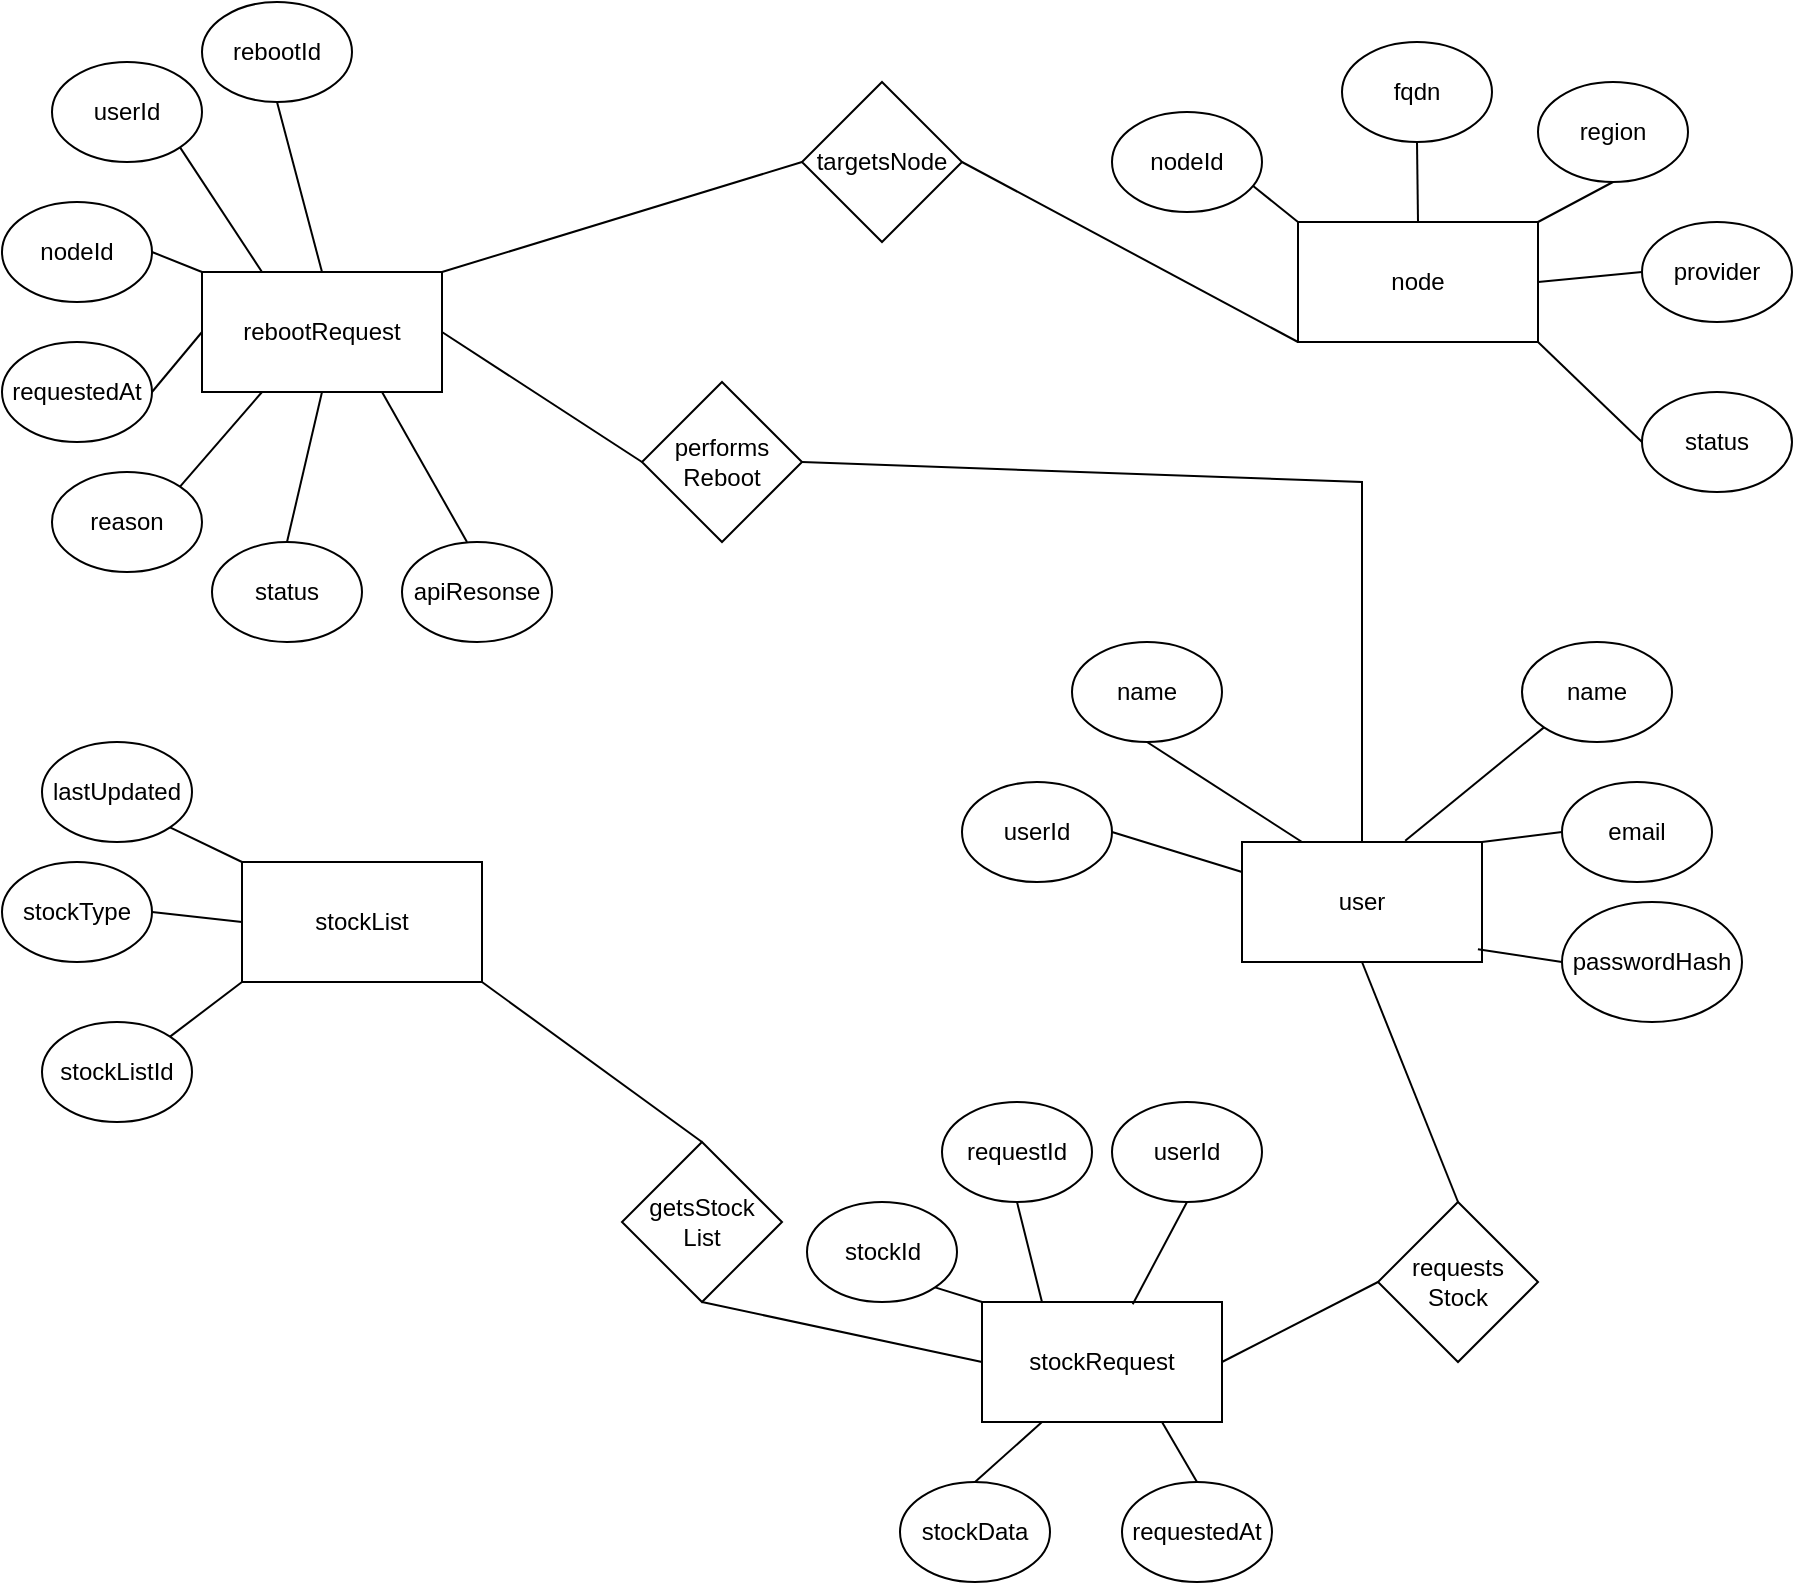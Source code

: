 <mxfile version="26.2.15">
  <diagram name="Page-1" id="eFiWU51Lc9-S1sL4tIaq">
    <mxGraphModel dx="2061" dy="883" grid="1" gridSize="10" guides="1" tooltips="1" connect="1" arrows="1" fold="1" page="1" pageScale="1" pageWidth="827" pageHeight="1169" math="0" shadow="0">
      <root>
        <mxCell id="0" />
        <mxCell id="1" parent="0" />
        <mxCell id="fQKOkukqt4vZ22EfXZ8V-1" value="user" style="rounded=0;whiteSpace=wrap;html=1;" parent="1" vertex="1">
          <mxGeometry x="510" y="470" width="120" height="60" as="geometry" />
        </mxCell>
        <mxCell id="fQKOkukqt4vZ22EfXZ8V-2" value="userId" style="ellipse;whiteSpace=wrap;html=1;" parent="1" vertex="1">
          <mxGeometry x="370" y="440" width="75" height="50" as="geometry" />
        </mxCell>
        <mxCell id="fQKOkukqt4vZ22EfXZ8V-3" value="email" style="ellipse;whiteSpace=wrap;html=1;" parent="1" vertex="1">
          <mxGeometry x="670" y="440" width="75" height="50" as="geometry" />
        </mxCell>
        <mxCell id="fQKOkukqt4vZ22EfXZ8V-4" value="name" style="ellipse;whiteSpace=wrap;html=1;" parent="1" vertex="1">
          <mxGeometry x="650" y="370" width="75" height="50" as="geometry" />
        </mxCell>
        <mxCell id="fQKOkukqt4vZ22EfXZ8V-5" value="passwordHash" style="ellipse;whiteSpace=wrap;html=1;" parent="1" vertex="1">
          <mxGeometry x="670" y="500" width="90" height="60" as="geometry" />
        </mxCell>
        <mxCell id="fQKOkukqt4vZ22EfXZ8V-6" value="name" style="ellipse;whiteSpace=wrap;html=1;" parent="1" vertex="1">
          <mxGeometry x="425" y="370" width="75" height="50" as="geometry" />
        </mxCell>
        <mxCell id="fQKOkukqt4vZ22EfXZ8V-7" value="" style="endArrow=none;html=1;rounded=0;exitX=1;exitY=0;exitDx=0;exitDy=0;entryX=0;entryY=0.5;entryDx=0;entryDy=0;" parent="1" source="fQKOkukqt4vZ22EfXZ8V-1" target="fQKOkukqt4vZ22EfXZ8V-3" edge="1">
          <mxGeometry width="50" height="50" relative="1" as="geometry">
            <mxPoint x="710" y="630" as="sourcePoint" />
            <mxPoint x="760" y="580" as="targetPoint" />
          </mxGeometry>
        </mxCell>
        <mxCell id="fQKOkukqt4vZ22EfXZ8V-8" value="" style="endArrow=none;html=1;rounded=0;exitX=0;exitY=0.25;exitDx=0;exitDy=0;entryX=1;entryY=0.5;entryDx=0;entryDy=0;" parent="1" source="fQKOkukqt4vZ22EfXZ8V-1" target="fQKOkukqt4vZ22EfXZ8V-2" edge="1">
          <mxGeometry width="50" height="50" relative="1" as="geometry">
            <mxPoint x="630" y="480" as="sourcePoint" />
            <mxPoint x="680" y="475" as="targetPoint" />
          </mxGeometry>
        </mxCell>
        <mxCell id="fQKOkukqt4vZ22EfXZ8V-9" value="" style="endArrow=none;html=1;rounded=0;entryX=0.5;entryY=1;entryDx=0;entryDy=0;exitX=0.25;exitY=0;exitDx=0;exitDy=0;" parent="1" source="fQKOkukqt4vZ22EfXZ8V-1" target="fQKOkukqt4vZ22EfXZ8V-6" edge="1">
          <mxGeometry width="50" height="50" relative="1" as="geometry">
            <mxPoint x="640" y="490" as="sourcePoint" />
            <mxPoint x="690" y="485" as="targetPoint" />
          </mxGeometry>
        </mxCell>
        <mxCell id="fQKOkukqt4vZ22EfXZ8V-10" value="" style="endArrow=none;html=1;rounded=0;exitX=0;exitY=0.5;exitDx=0;exitDy=0;entryX=0.983;entryY=0.893;entryDx=0;entryDy=0;entryPerimeter=0;" parent="1" source="fQKOkukqt4vZ22EfXZ8V-5" target="fQKOkukqt4vZ22EfXZ8V-1" edge="1">
          <mxGeometry width="50" height="50" relative="1" as="geometry">
            <mxPoint x="650" y="500" as="sourcePoint" />
            <mxPoint x="700" y="495" as="targetPoint" />
          </mxGeometry>
        </mxCell>
        <mxCell id="fQKOkukqt4vZ22EfXZ8V-11" value="" style="endArrow=none;html=1;rounded=0;exitX=0.68;exitY=-0.01;exitDx=0;exitDy=0;entryX=0;entryY=1;entryDx=0;entryDy=0;exitPerimeter=0;" parent="1" source="fQKOkukqt4vZ22EfXZ8V-1" target="fQKOkukqt4vZ22EfXZ8V-4" edge="1">
          <mxGeometry width="50" height="50" relative="1" as="geometry">
            <mxPoint x="660" y="510" as="sourcePoint" />
            <mxPoint x="710" y="505" as="targetPoint" />
          </mxGeometry>
        </mxCell>
        <mxCell id="fQKOkukqt4vZ22EfXZ8V-12" value="performs&lt;div&gt;Reboot&lt;/div&gt;" style="rhombus;whiteSpace=wrap;html=1;" parent="1" vertex="1">
          <mxGeometry x="210" y="240" width="80" height="80" as="geometry" />
        </mxCell>
        <mxCell id="fQKOkukqt4vZ22EfXZ8V-13" value="rebootRequest" style="rounded=0;whiteSpace=wrap;html=1;" parent="1" vertex="1">
          <mxGeometry x="-10" y="185" width="120" height="60" as="geometry" />
        </mxCell>
        <mxCell id="fQKOkukqt4vZ22EfXZ8V-15" value="userId" style="ellipse;whiteSpace=wrap;html=1;" parent="1" vertex="1">
          <mxGeometry x="-85" y="80" width="75" height="50" as="geometry" />
        </mxCell>
        <mxCell id="fQKOkukqt4vZ22EfXZ8V-16" value="nodeId" style="ellipse;whiteSpace=wrap;html=1;" parent="1" vertex="1">
          <mxGeometry x="-110" y="150" width="75" height="50" as="geometry" />
        </mxCell>
        <mxCell id="fQKOkukqt4vZ22EfXZ8V-17" value="requestedAt" style="ellipse;whiteSpace=wrap;html=1;" parent="1" vertex="1">
          <mxGeometry x="-110" y="220" width="75" height="50" as="geometry" />
        </mxCell>
        <mxCell id="fQKOkukqt4vZ22EfXZ8V-18" value="apiResonse" style="ellipse;whiteSpace=wrap;html=1;" parent="1" vertex="1">
          <mxGeometry x="90" y="320" width="75" height="50" as="geometry" />
        </mxCell>
        <mxCell id="fQKOkukqt4vZ22EfXZ8V-19" value="reason" style="ellipse;whiteSpace=wrap;html=1;" parent="1" vertex="1">
          <mxGeometry x="-85" y="285" width="75" height="50" as="geometry" />
        </mxCell>
        <mxCell id="fQKOkukqt4vZ22EfXZ8V-20" value="status" style="ellipse;whiteSpace=wrap;html=1;" parent="1" vertex="1">
          <mxGeometry x="-5" y="320" width="75" height="50" as="geometry" />
        </mxCell>
        <mxCell id="fQKOkukqt4vZ22EfXZ8V-21" value="rebootId" style="ellipse;whiteSpace=wrap;html=1;" parent="1" vertex="1">
          <mxGeometry x="-10" y="50" width="75" height="50" as="geometry" />
        </mxCell>
        <mxCell id="fQKOkukqt4vZ22EfXZ8V-22" value="" style="endArrow=none;html=1;rounded=0;exitX=0.5;exitY=1;exitDx=0;exitDy=0;entryX=0.5;entryY=0;entryDx=0;entryDy=0;" parent="1" target="fQKOkukqt4vZ22EfXZ8V-13" edge="1">
          <mxGeometry width="50" height="50" relative="1" as="geometry">
            <mxPoint x="27.5" y="100" as="sourcePoint" />
            <mxPoint x="50" y="180" as="targetPoint" />
          </mxGeometry>
        </mxCell>
        <mxCell id="fQKOkukqt4vZ22EfXZ8V-23" value="" style="endArrow=none;html=1;rounded=0;exitX=1;exitY=1;exitDx=0;exitDy=0;entryX=0.25;entryY=0;entryDx=0;entryDy=0;" parent="1" source="fQKOkukqt4vZ22EfXZ8V-15" target="fQKOkukqt4vZ22EfXZ8V-13" edge="1">
          <mxGeometry width="50" height="50" relative="1" as="geometry">
            <mxPoint x="210" y="240" as="sourcePoint" />
            <mxPoint x="260" y="190" as="targetPoint" />
          </mxGeometry>
        </mxCell>
        <mxCell id="fQKOkukqt4vZ22EfXZ8V-24" value="" style="endArrow=none;html=1;rounded=0;exitX=1;exitY=0.5;exitDx=0;exitDy=0;entryX=0;entryY=0;entryDx=0;entryDy=0;" parent="1" source="fQKOkukqt4vZ22EfXZ8V-16" target="fQKOkukqt4vZ22EfXZ8V-13" edge="1">
          <mxGeometry width="50" height="50" relative="1" as="geometry">
            <mxPoint x="220" y="250" as="sourcePoint" />
            <mxPoint x="270" y="200" as="targetPoint" />
          </mxGeometry>
        </mxCell>
        <mxCell id="fQKOkukqt4vZ22EfXZ8V-25" value="" style="endArrow=none;html=1;rounded=0;exitX=1;exitY=0.5;exitDx=0;exitDy=0;entryX=0;entryY=0.5;entryDx=0;entryDy=0;" parent="1" source="fQKOkukqt4vZ22EfXZ8V-17" target="fQKOkukqt4vZ22EfXZ8V-13" edge="1">
          <mxGeometry width="50" height="50" relative="1" as="geometry">
            <mxPoint x="230" y="260" as="sourcePoint" />
            <mxPoint x="280" y="210" as="targetPoint" />
          </mxGeometry>
        </mxCell>
        <mxCell id="fQKOkukqt4vZ22EfXZ8V-26" value="" style="endArrow=none;html=1;rounded=0;exitX=1;exitY=0;exitDx=0;exitDy=0;entryX=0.25;entryY=1;entryDx=0;entryDy=0;" parent="1" source="fQKOkukqt4vZ22EfXZ8V-19" target="fQKOkukqt4vZ22EfXZ8V-13" edge="1">
          <mxGeometry width="50" height="50" relative="1" as="geometry">
            <mxPoint x="240" y="270" as="sourcePoint" />
            <mxPoint x="290" y="220" as="targetPoint" />
          </mxGeometry>
        </mxCell>
        <mxCell id="fQKOkukqt4vZ22EfXZ8V-27" value="" style="endArrow=none;html=1;rounded=0;exitX=0.5;exitY=0;exitDx=0;exitDy=0;entryX=0.5;entryY=1;entryDx=0;entryDy=0;" parent="1" source="fQKOkukqt4vZ22EfXZ8V-20" target="fQKOkukqt4vZ22EfXZ8V-13" edge="1">
          <mxGeometry width="50" height="50" relative="1" as="geometry">
            <mxPoint x="250" y="280" as="sourcePoint" />
            <mxPoint x="300" y="230" as="targetPoint" />
          </mxGeometry>
        </mxCell>
        <mxCell id="fQKOkukqt4vZ22EfXZ8V-28" value="" style="endArrow=none;html=1;rounded=0;exitX=0.5;exitY=0;exitDx=0;exitDy=0;entryX=0.75;entryY=1;entryDx=0;entryDy=0;" parent="1" target="fQKOkukqt4vZ22EfXZ8V-13" edge="1">
          <mxGeometry width="50" height="50" relative="1" as="geometry">
            <mxPoint x="122.5" y="320" as="sourcePoint" />
            <mxPoint x="310" y="240" as="targetPoint" />
          </mxGeometry>
        </mxCell>
        <mxCell id="fQKOkukqt4vZ22EfXZ8V-29" value="" style="endArrow=none;html=1;rounded=0;exitX=0;exitY=0.5;exitDx=0;exitDy=0;entryX=1;entryY=0.5;entryDx=0;entryDy=0;" parent="1" source="fQKOkukqt4vZ22EfXZ8V-12" target="fQKOkukqt4vZ22EfXZ8V-13" edge="1">
          <mxGeometry width="50" height="50" relative="1" as="geometry">
            <mxPoint x="148" y="410" as="sourcePoint" />
            <mxPoint x="170" y="495" as="targetPoint" />
          </mxGeometry>
        </mxCell>
        <mxCell id="fQKOkukqt4vZ22EfXZ8V-30" value="" style="endArrow=none;html=1;rounded=0;exitX=0.5;exitY=0;exitDx=0;exitDy=0;entryX=1;entryY=0.5;entryDx=0;entryDy=0;" parent="1" source="fQKOkukqt4vZ22EfXZ8V-1" target="fQKOkukqt4vZ22EfXZ8V-12" edge="1">
          <mxGeometry width="50" height="50" relative="1" as="geometry">
            <mxPoint x="158" y="420" as="sourcePoint" />
            <mxPoint x="180" y="505" as="targetPoint" />
            <Array as="points">
              <mxPoint x="570" y="290" />
            </Array>
          </mxGeometry>
        </mxCell>
        <mxCell id="fQKOkukqt4vZ22EfXZ8V-35" value="targetsNode" style="rhombus;whiteSpace=wrap;html=1;" parent="1" vertex="1">
          <mxGeometry x="290" y="90" width="80" height="80" as="geometry" />
        </mxCell>
        <mxCell id="fQKOkukqt4vZ22EfXZ8V-36" value="" style="endArrow=none;html=1;rounded=0;exitX=1;exitY=0;exitDx=0;exitDy=0;entryX=0;entryY=0.5;entryDx=0;entryDy=0;" parent="1" source="fQKOkukqt4vZ22EfXZ8V-13" target="fQKOkukqt4vZ22EfXZ8V-35" edge="1">
          <mxGeometry width="50" height="50" relative="1" as="geometry">
            <mxPoint x="150" y="150" as="sourcePoint" />
            <mxPoint x="200" y="100" as="targetPoint" />
          </mxGeometry>
        </mxCell>
        <mxCell id="fQKOkukqt4vZ22EfXZ8V-37" value="node" style="rounded=0;whiteSpace=wrap;html=1;" parent="1" vertex="1">
          <mxGeometry x="538" y="160" width="120" height="60" as="geometry" />
        </mxCell>
        <mxCell id="fQKOkukqt4vZ22EfXZ8V-38" value="status" style="ellipse;whiteSpace=wrap;html=1;" parent="1" vertex="1">
          <mxGeometry x="710" y="245" width="75" height="50" as="geometry" />
        </mxCell>
        <mxCell id="fQKOkukqt4vZ22EfXZ8V-39" value="nodeId" style="ellipse;whiteSpace=wrap;html=1;" parent="1" vertex="1">
          <mxGeometry x="445" y="105" width="75" height="50" as="geometry" />
        </mxCell>
        <mxCell id="fQKOkukqt4vZ22EfXZ8V-40" value="fqdn" style="ellipse;whiteSpace=wrap;html=1;" parent="1" vertex="1">
          <mxGeometry x="560" y="70" width="75" height="50" as="geometry" />
        </mxCell>
        <mxCell id="fQKOkukqt4vZ22EfXZ8V-41" value="region" style="ellipse;whiteSpace=wrap;html=1;" parent="1" vertex="1">
          <mxGeometry x="658" y="90" width="75" height="50" as="geometry" />
        </mxCell>
        <mxCell id="fQKOkukqt4vZ22EfXZ8V-42" value="provider" style="ellipse;whiteSpace=wrap;html=1;" parent="1" vertex="1">
          <mxGeometry x="710" y="160" width="75" height="50" as="geometry" />
        </mxCell>
        <mxCell id="fQKOkukqt4vZ22EfXZ8V-43" value="" style="endArrow=none;html=1;rounded=0;entryX=0.939;entryY=0.738;entryDx=0;entryDy=0;entryPerimeter=0;exitX=0;exitY=0;exitDx=0;exitDy=0;" parent="1" source="fQKOkukqt4vZ22EfXZ8V-37" target="fQKOkukqt4vZ22EfXZ8V-39" edge="1">
          <mxGeometry width="50" height="50" relative="1" as="geometry">
            <mxPoint x="610" y="330" as="sourcePoint" />
            <mxPoint x="660" y="280" as="targetPoint" />
          </mxGeometry>
        </mxCell>
        <mxCell id="fQKOkukqt4vZ22EfXZ8V-44" value="" style="endArrow=none;html=1;rounded=0;entryX=1;entryY=1;entryDx=0;entryDy=0;exitX=0;exitY=0.5;exitDx=0;exitDy=0;" parent="1" source="fQKOkukqt4vZ22EfXZ8V-38" target="fQKOkukqt4vZ22EfXZ8V-37" edge="1">
          <mxGeometry width="50" height="50" relative="1" as="geometry">
            <mxPoint x="548" y="170" as="sourcePoint" />
            <mxPoint x="525" y="152" as="targetPoint" />
          </mxGeometry>
        </mxCell>
        <mxCell id="fQKOkukqt4vZ22EfXZ8V-45" value="" style="endArrow=none;html=1;rounded=0;entryX=1;entryY=0.5;entryDx=0;entryDy=0;exitX=0;exitY=0.5;exitDx=0;exitDy=0;" parent="1" source="fQKOkukqt4vZ22EfXZ8V-42" target="fQKOkukqt4vZ22EfXZ8V-37" edge="1">
          <mxGeometry width="50" height="50" relative="1" as="geometry">
            <mxPoint x="558" y="180" as="sourcePoint" />
            <mxPoint x="535" y="162" as="targetPoint" />
          </mxGeometry>
        </mxCell>
        <mxCell id="fQKOkukqt4vZ22EfXZ8V-46" value="" style="endArrow=none;html=1;rounded=0;entryX=0.5;entryY=1;entryDx=0;entryDy=0;exitX=0.5;exitY=0;exitDx=0;exitDy=0;" parent="1" source="fQKOkukqt4vZ22EfXZ8V-37" target="fQKOkukqt4vZ22EfXZ8V-40" edge="1">
          <mxGeometry width="50" height="50" relative="1" as="geometry">
            <mxPoint x="568" y="190" as="sourcePoint" />
            <mxPoint x="545" y="172" as="targetPoint" />
          </mxGeometry>
        </mxCell>
        <mxCell id="fQKOkukqt4vZ22EfXZ8V-47" value="" style="endArrow=none;html=1;rounded=0;entryX=0.5;entryY=1;entryDx=0;entryDy=0;exitX=1;exitY=0;exitDx=0;exitDy=0;" parent="1" source="fQKOkukqt4vZ22EfXZ8V-37" target="fQKOkukqt4vZ22EfXZ8V-41" edge="1">
          <mxGeometry width="50" height="50" relative="1" as="geometry">
            <mxPoint x="578" y="200" as="sourcePoint" />
            <mxPoint x="555" y="182" as="targetPoint" />
          </mxGeometry>
        </mxCell>
        <mxCell id="fQKOkukqt4vZ22EfXZ8V-48" value="" style="endArrow=none;html=1;rounded=0;exitX=1;exitY=0.5;exitDx=0;exitDy=0;entryX=0;entryY=1;entryDx=0;entryDy=0;" parent="1" source="fQKOkukqt4vZ22EfXZ8V-35" target="fQKOkukqt4vZ22EfXZ8V-37" edge="1">
          <mxGeometry width="50" height="50" relative="1" as="geometry">
            <mxPoint x="440" y="320" as="sourcePoint" />
            <mxPoint x="490" y="270" as="targetPoint" />
          </mxGeometry>
        </mxCell>
        <mxCell id="fQKOkukqt4vZ22EfXZ8V-49" value="requests&lt;div&gt;Stock&lt;/div&gt;" style="rhombus;whiteSpace=wrap;html=1;" parent="1" vertex="1">
          <mxGeometry x="578" y="650" width="80" height="80" as="geometry" />
        </mxCell>
        <mxCell id="fQKOkukqt4vZ22EfXZ8V-50" value="stockList" style="rounded=0;whiteSpace=wrap;html=1;" parent="1" vertex="1">
          <mxGeometry x="10" y="480" width="120" height="60" as="geometry" />
        </mxCell>
        <mxCell id="fQKOkukqt4vZ22EfXZ8V-51" value="lastUpdated" style="ellipse;whiteSpace=wrap;html=1;" parent="1" vertex="1">
          <mxGeometry x="-90" y="420" width="75" height="50" as="geometry" />
        </mxCell>
        <mxCell id="fQKOkukqt4vZ22EfXZ8V-53" value="stockType" style="ellipse;whiteSpace=wrap;html=1;" parent="1" vertex="1">
          <mxGeometry x="-110" y="480" width="75" height="50" as="geometry" />
        </mxCell>
        <mxCell id="fQKOkukqt4vZ22EfXZ8V-57" value="" style="endArrow=none;html=1;rounded=0;entryX=0;entryY=0.5;entryDx=0;entryDy=0;exitX=1;exitY=0.5;exitDx=0;exitDy=0;" parent="1" source="fQKOkukqt4vZ22EfXZ8V-75" target="fQKOkukqt4vZ22EfXZ8V-49" edge="1">
          <mxGeometry width="50" height="50" relative="1" as="geometry">
            <mxPoint x="290" y="720" as="sourcePoint" />
            <mxPoint x="330" y="630" as="targetPoint" />
          </mxGeometry>
        </mxCell>
        <mxCell id="fQKOkukqt4vZ22EfXZ8V-59" value="" style="endArrow=none;html=1;rounded=0;entryX=0;entryY=0;entryDx=0;entryDy=0;exitX=1;exitY=1;exitDx=0;exitDy=0;" parent="1" source="fQKOkukqt4vZ22EfXZ8V-51" target="fQKOkukqt4vZ22EfXZ8V-50" edge="1">
          <mxGeometry width="50" height="50" relative="1" as="geometry">
            <mxPoint x="-5" y="430" as="sourcePoint" />
            <mxPoint x="32" y="470" as="targetPoint" />
          </mxGeometry>
        </mxCell>
        <mxCell id="fQKOkukqt4vZ22EfXZ8V-64" value="" style="endArrow=none;html=1;rounded=0;entryX=0;entryY=0.5;entryDx=0;entryDy=0;exitX=1;exitY=0.5;exitDx=0;exitDy=0;" parent="1" source="fQKOkukqt4vZ22EfXZ8V-53" target="fQKOkukqt4vZ22EfXZ8V-50" edge="1">
          <mxGeometry width="50" height="50" relative="1" as="geometry">
            <mxPoint x="140" y="520" as="sourcePoint" />
            <mxPoint x="240" y="555" as="targetPoint" />
          </mxGeometry>
        </mxCell>
        <mxCell id="fQKOkukqt4vZ22EfXZ8V-70" value="" style="endArrow=none;html=1;rounded=0;entryX=0.5;entryY=1;entryDx=0;entryDy=0;exitX=0.5;exitY=0;exitDx=0;exitDy=0;" parent="1" source="fQKOkukqt4vZ22EfXZ8V-49" target="fQKOkukqt4vZ22EfXZ8V-1" edge="1">
          <mxGeometry width="50" height="50" relative="1" as="geometry">
            <mxPoint x="535" y="580" as="sourcePoint" />
            <mxPoint x="700" y="610" as="targetPoint" />
          </mxGeometry>
        </mxCell>
        <mxCell id="fQKOkukqt4vZ22EfXZ8V-75" value="stockRequest" style="rounded=0;whiteSpace=wrap;html=1;" parent="1" vertex="1">
          <mxGeometry x="380" y="700" width="120" height="60" as="geometry" />
        </mxCell>
        <mxCell id="fQKOkukqt4vZ22EfXZ8V-78" value="userId" style="ellipse;whiteSpace=wrap;html=1;" parent="1" vertex="1">
          <mxGeometry x="445" y="600" width="75" height="50" as="geometry" />
        </mxCell>
        <mxCell id="fQKOkukqt4vZ22EfXZ8V-79" value="requestId" style="ellipse;whiteSpace=wrap;html=1;" parent="1" vertex="1">
          <mxGeometry x="360" y="600" width="75" height="50" as="geometry" />
        </mxCell>
        <mxCell id="fQKOkukqt4vZ22EfXZ8V-80" value="requestedAt" style="ellipse;whiteSpace=wrap;html=1;" parent="1" vertex="1">
          <mxGeometry x="450" y="790" width="75" height="50" as="geometry" />
        </mxCell>
        <mxCell id="fQKOkukqt4vZ22EfXZ8V-81" value="" style="endArrow=none;html=1;rounded=0;entryX=0.5;entryY=0;entryDx=0;entryDy=0;exitX=0.75;exitY=1;exitDx=0;exitDy=0;" parent="1" source="fQKOkukqt4vZ22EfXZ8V-75" target="fQKOkukqt4vZ22EfXZ8V-80" edge="1">
          <mxGeometry width="50" height="50" relative="1" as="geometry">
            <mxPoint x="280" y="780" as="sourcePoint" />
            <mxPoint x="330" y="730" as="targetPoint" />
          </mxGeometry>
        </mxCell>
        <mxCell id="fQKOkukqt4vZ22EfXZ8V-82" value="" style="endArrow=none;html=1;rounded=0;entryX=0.5;entryY=1;entryDx=0;entryDy=0;exitX=0.628;exitY=0.018;exitDx=0;exitDy=0;exitPerimeter=0;" parent="1" source="fQKOkukqt4vZ22EfXZ8V-75" target="fQKOkukqt4vZ22EfXZ8V-78" edge="1">
          <mxGeometry width="50" height="50" relative="1" as="geometry">
            <mxPoint x="330" y="700" as="sourcePoint" />
            <mxPoint x="380" y="650" as="targetPoint" />
          </mxGeometry>
        </mxCell>
        <mxCell id="fQKOkukqt4vZ22EfXZ8V-83" value="" style="endArrow=none;html=1;rounded=0;entryX=0.5;entryY=1;entryDx=0;entryDy=0;exitX=0.25;exitY=0;exitDx=0;exitDy=0;" parent="1" source="fQKOkukqt4vZ22EfXZ8V-75" target="fQKOkukqt4vZ22EfXZ8V-79" edge="1">
          <mxGeometry width="50" height="50" relative="1" as="geometry">
            <mxPoint x="316" y="711" as="sourcePoint" />
            <mxPoint x="344" y="660" as="targetPoint" />
          </mxGeometry>
        </mxCell>
        <mxCell id="fQKOkukqt4vZ22EfXZ8V-84" value="getsStock&lt;div&gt;List&lt;/div&gt;" style="rhombus;whiteSpace=wrap;html=1;" parent="1" vertex="1">
          <mxGeometry x="200" y="620" width="80" height="80" as="geometry" />
        </mxCell>
        <mxCell id="fQKOkukqt4vZ22EfXZ8V-85" value="" style="endArrow=none;html=1;rounded=0;exitX=1;exitY=1;exitDx=0;exitDy=0;entryX=0.5;entryY=0;entryDx=0;entryDy=0;" parent="1" source="fQKOkukqt4vZ22EfXZ8V-50" target="fQKOkukqt4vZ22EfXZ8V-84" edge="1">
          <mxGeometry width="50" height="50" relative="1" as="geometry">
            <mxPoint x="250" y="560" as="sourcePoint" />
            <mxPoint x="300" y="510" as="targetPoint" />
          </mxGeometry>
        </mxCell>
        <mxCell id="fQKOkukqt4vZ22EfXZ8V-86" value="" style="endArrow=none;html=1;rounded=0;entryX=0;entryY=0.5;entryDx=0;entryDy=0;exitX=0.5;exitY=1;exitDx=0;exitDy=0;" parent="1" source="fQKOkukqt4vZ22EfXZ8V-84" target="fQKOkukqt4vZ22EfXZ8V-75" edge="1">
          <mxGeometry width="50" height="50" relative="1" as="geometry">
            <mxPoint x="270" y="780" as="sourcePoint" />
            <mxPoint x="320" y="730" as="targetPoint" />
          </mxGeometry>
        </mxCell>
        <mxCell id="1h-XwmCrbbzadRgaeJtr-2" value="stockData" style="ellipse;whiteSpace=wrap;html=1;" vertex="1" parent="1">
          <mxGeometry x="339" y="790" width="75" height="50" as="geometry" />
        </mxCell>
        <mxCell id="1h-XwmCrbbzadRgaeJtr-3" value="" style="endArrow=none;html=1;rounded=0;entryX=0.5;entryY=0;entryDx=0;entryDy=0;exitX=0.25;exitY=1;exitDx=0;exitDy=0;" edge="1" parent="1" source="fQKOkukqt4vZ22EfXZ8V-75" target="1h-XwmCrbbzadRgaeJtr-2">
          <mxGeometry width="50" height="50" relative="1" as="geometry">
            <mxPoint x="480" y="770" as="sourcePoint" />
            <mxPoint x="498" y="800" as="targetPoint" />
          </mxGeometry>
        </mxCell>
        <mxCell id="1h-XwmCrbbzadRgaeJtr-4" value="stockListId" style="ellipse;whiteSpace=wrap;html=1;" vertex="1" parent="1">
          <mxGeometry x="-90" y="560" width="75" height="50" as="geometry" />
        </mxCell>
        <mxCell id="1h-XwmCrbbzadRgaeJtr-5" value="" style="endArrow=none;html=1;rounded=0;entryX=0;entryY=1;entryDx=0;entryDy=0;exitX=1;exitY=0;exitDx=0;exitDy=0;" edge="1" parent="1" source="1h-XwmCrbbzadRgaeJtr-4" target="fQKOkukqt4vZ22EfXZ8V-50">
          <mxGeometry width="50" height="50" relative="1" as="geometry">
            <mxPoint x="30" y="660" as="sourcePoint" />
            <mxPoint x="80" y="610" as="targetPoint" />
          </mxGeometry>
        </mxCell>
        <mxCell id="1h-XwmCrbbzadRgaeJtr-6" value="stockId" style="ellipse;whiteSpace=wrap;html=1;" vertex="1" parent="1">
          <mxGeometry x="292.5" y="650" width="75" height="50" as="geometry" />
        </mxCell>
        <mxCell id="1h-XwmCrbbzadRgaeJtr-7" value="" style="endArrow=none;html=1;rounded=0;entryX=0;entryY=0;entryDx=0;entryDy=0;exitX=1;exitY=1;exitDx=0;exitDy=0;" edge="1" parent="1" source="1h-XwmCrbbzadRgaeJtr-6" target="fQKOkukqt4vZ22EfXZ8V-75">
          <mxGeometry width="50" height="50" relative="1" as="geometry">
            <mxPoint x="320" y="620" as="sourcePoint" />
            <mxPoint x="370" y="570" as="targetPoint" />
          </mxGeometry>
        </mxCell>
      </root>
    </mxGraphModel>
  </diagram>
</mxfile>
